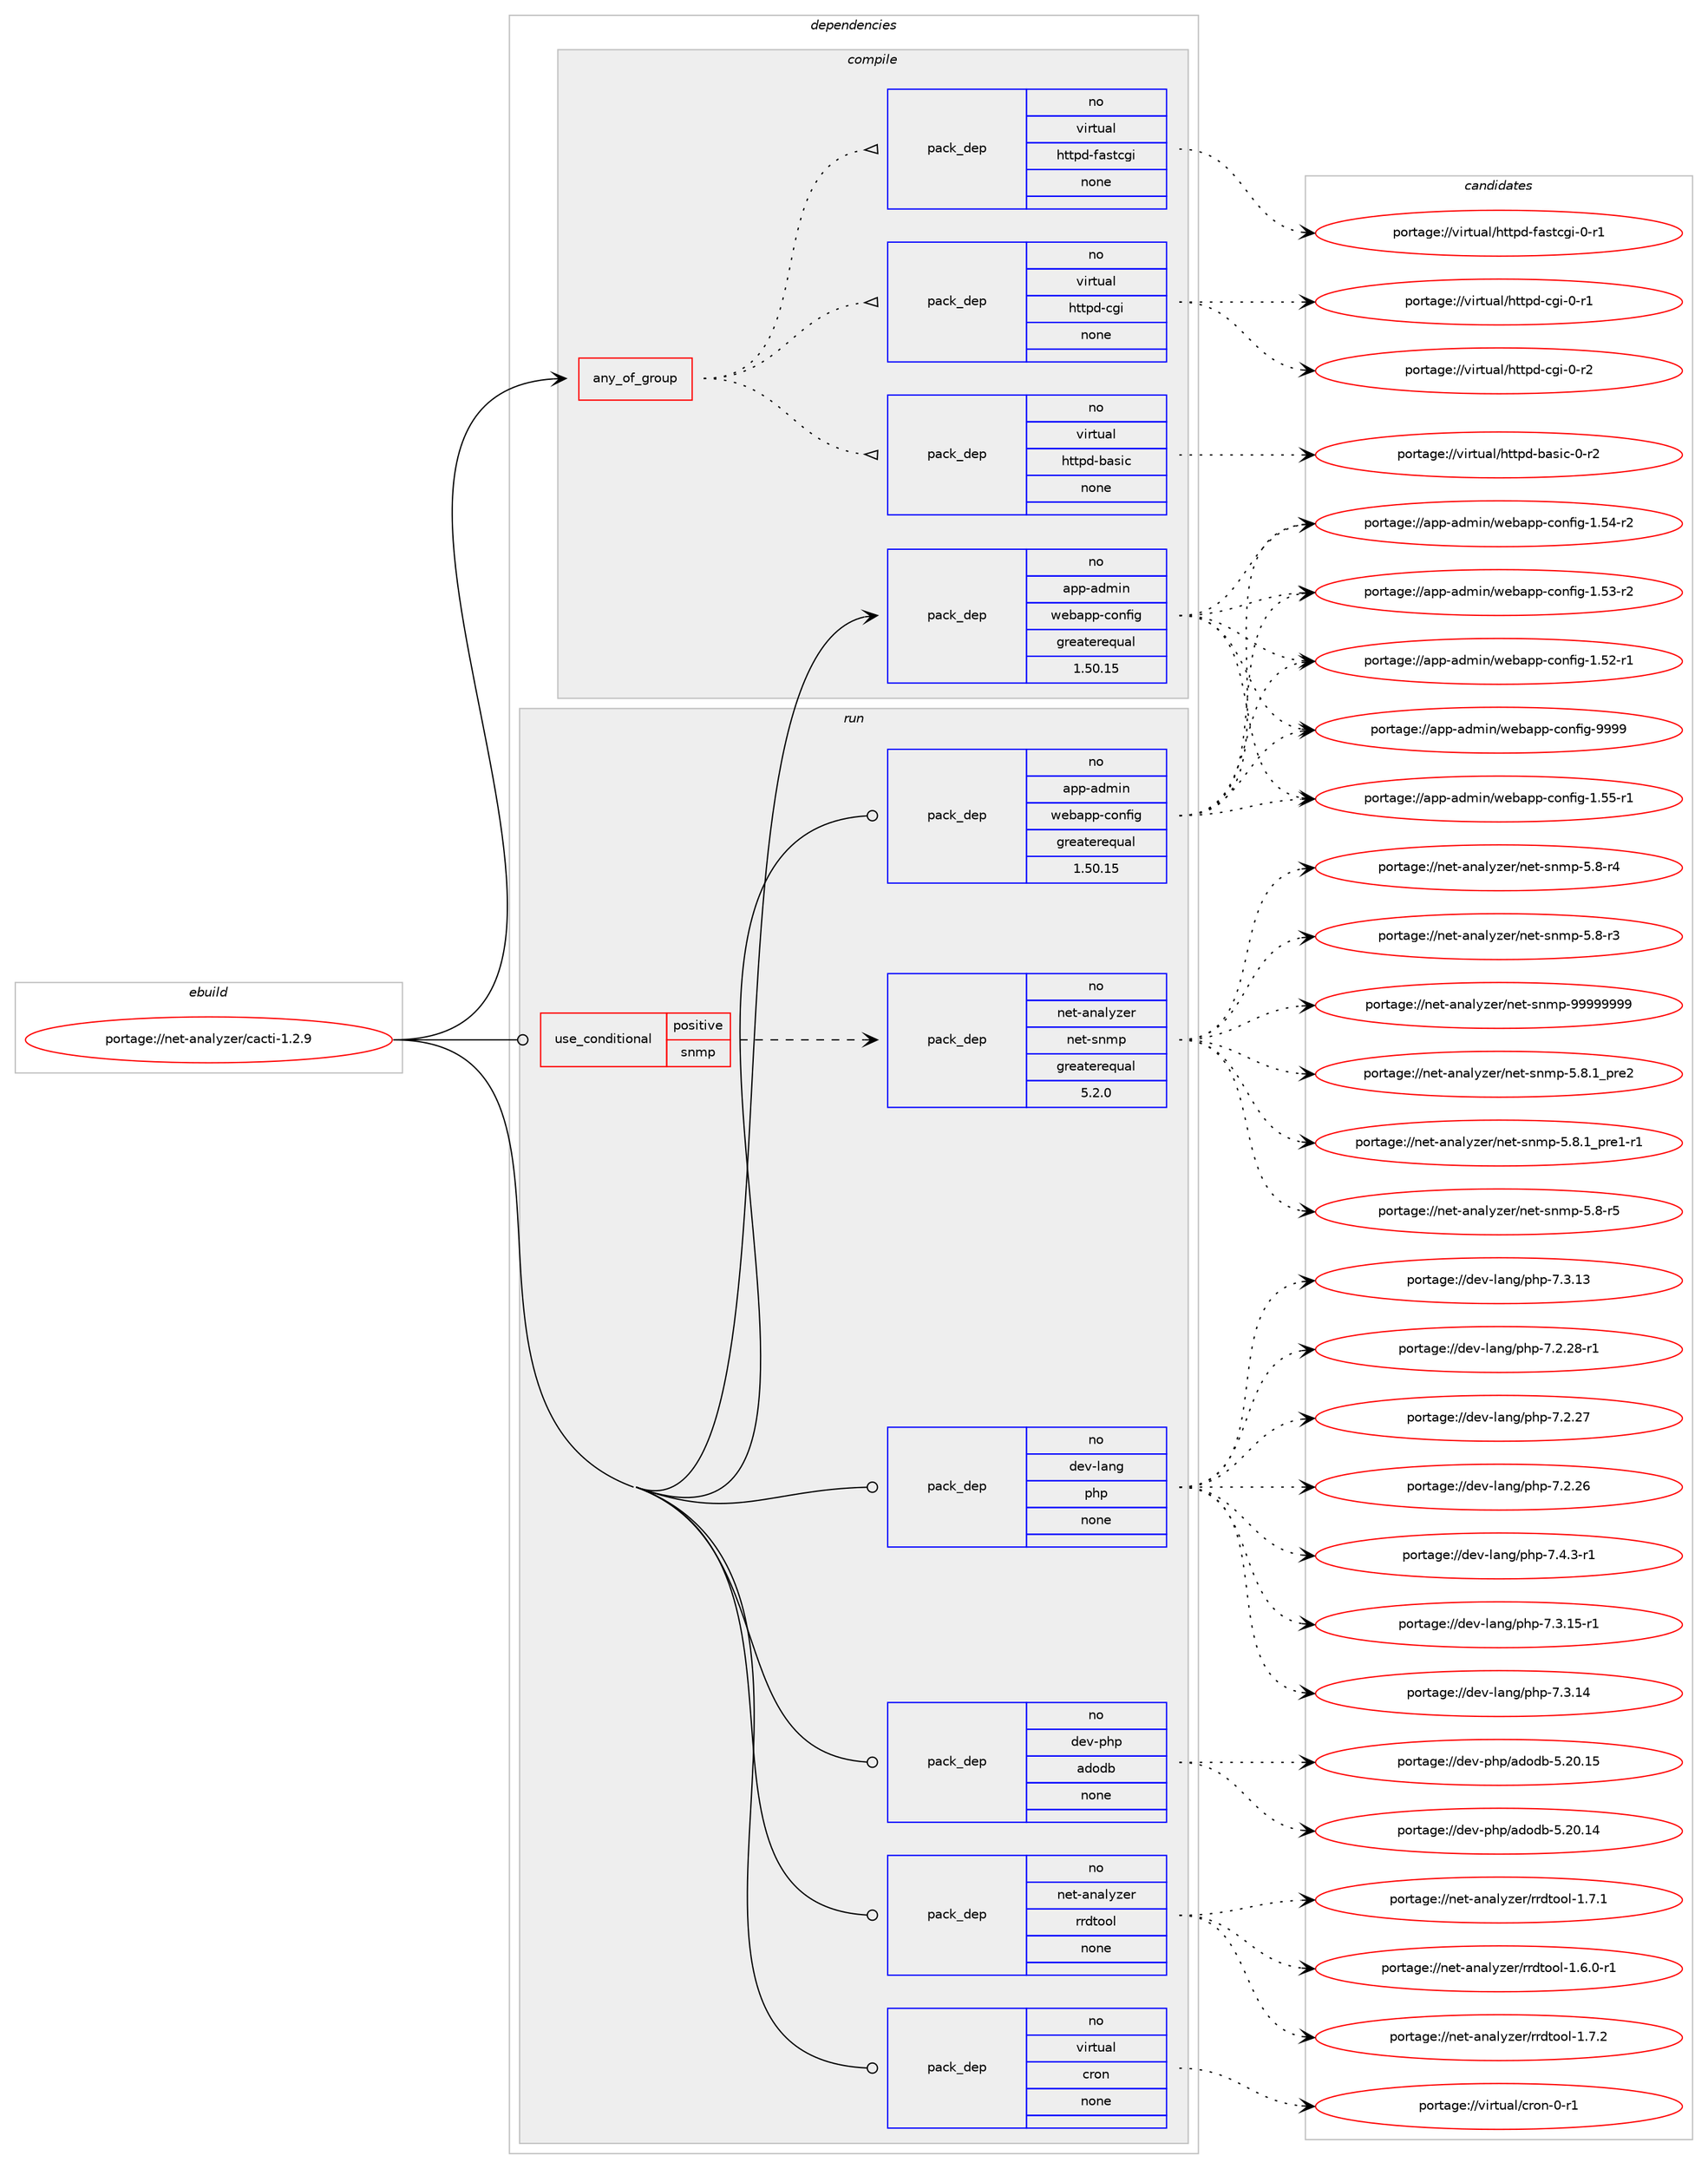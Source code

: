 digraph prolog {

# *************
# Graph options
# *************

newrank=true;
concentrate=true;
compound=true;
graph [rankdir=LR,fontname=Helvetica,fontsize=10,ranksep=1.5];#, ranksep=2.5, nodesep=0.2];
edge  [arrowhead=vee];
node  [fontname=Helvetica,fontsize=10];

# **********
# The ebuild
# **********

subgraph cluster_leftcol {
color=gray;
rank=same;
label=<<i>ebuild</i>>;
id [label="portage://net-analyzer/cacti-1.2.9", color=red, width=4, href="../net-analyzer/cacti-1.2.9.svg"];
}

# ****************
# The dependencies
# ****************

subgraph cluster_midcol {
color=gray;
label=<<i>dependencies</i>>;
subgraph cluster_compile {
fillcolor="#eeeeee";
style=filled;
label=<<i>compile</i>>;
subgraph any403 {
dependency28086 [label=<<TABLE BORDER="0" CELLBORDER="1" CELLSPACING="0" CELLPADDING="4"><TR><TD CELLPADDING="10">any_of_group</TD></TR></TABLE>>, shape=none, color=red];subgraph pack22615 {
dependency28087 [label=<<TABLE BORDER="0" CELLBORDER="1" CELLSPACING="0" CELLPADDING="4" WIDTH="220"><TR><TD ROWSPAN="6" CELLPADDING="30">pack_dep</TD></TR><TR><TD WIDTH="110">no</TD></TR><TR><TD>virtual</TD></TR><TR><TD>httpd-basic</TD></TR><TR><TD>none</TD></TR><TR><TD></TD></TR></TABLE>>, shape=none, color=blue];
}
dependency28086:e -> dependency28087:w [weight=20,style="dotted",arrowhead="oinv"];
subgraph pack22616 {
dependency28088 [label=<<TABLE BORDER="0" CELLBORDER="1" CELLSPACING="0" CELLPADDING="4" WIDTH="220"><TR><TD ROWSPAN="6" CELLPADDING="30">pack_dep</TD></TR><TR><TD WIDTH="110">no</TD></TR><TR><TD>virtual</TD></TR><TR><TD>httpd-cgi</TD></TR><TR><TD>none</TD></TR><TR><TD></TD></TR></TABLE>>, shape=none, color=blue];
}
dependency28086:e -> dependency28088:w [weight=20,style="dotted",arrowhead="oinv"];
subgraph pack22617 {
dependency28089 [label=<<TABLE BORDER="0" CELLBORDER="1" CELLSPACING="0" CELLPADDING="4" WIDTH="220"><TR><TD ROWSPAN="6" CELLPADDING="30">pack_dep</TD></TR><TR><TD WIDTH="110">no</TD></TR><TR><TD>virtual</TD></TR><TR><TD>httpd-fastcgi</TD></TR><TR><TD>none</TD></TR><TR><TD></TD></TR></TABLE>>, shape=none, color=blue];
}
dependency28086:e -> dependency28089:w [weight=20,style="dotted",arrowhead="oinv"];
}
id:e -> dependency28086:w [weight=20,style="solid",arrowhead="vee"];
subgraph pack22618 {
dependency28090 [label=<<TABLE BORDER="0" CELLBORDER="1" CELLSPACING="0" CELLPADDING="4" WIDTH="220"><TR><TD ROWSPAN="6" CELLPADDING="30">pack_dep</TD></TR><TR><TD WIDTH="110">no</TD></TR><TR><TD>app-admin</TD></TR><TR><TD>webapp-config</TD></TR><TR><TD>greaterequal</TD></TR><TR><TD>1.50.15</TD></TR></TABLE>>, shape=none, color=blue];
}
id:e -> dependency28090:w [weight=20,style="solid",arrowhead="vee"];
}
subgraph cluster_compileandrun {
fillcolor="#eeeeee";
style=filled;
label=<<i>compile and run</i>>;
}
subgraph cluster_run {
fillcolor="#eeeeee";
style=filled;
label=<<i>run</i>>;
subgraph cond5056 {
dependency28091 [label=<<TABLE BORDER="0" CELLBORDER="1" CELLSPACING="0" CELLPADDING="4"><TR><TD ROWSPAN="3" CELLPADDING="10">use_conditional</TD></TR><TR><TD>positive</TD></TR><TR><TD>snmp</TD></TR></TABLE>>, shape=none, color=red];
subgraph pack22619 {
dependency28092 [label=<<TABLE BORDER="0" CELLBORDER="1" CELLSPACING="0" CELLPADDING="4" WIDTH="220"><TR><TD ROWSPAN="6" CELLPADDING="30">pack_dep</TD></TR><TR><TD WIDTH="110">no</TD></TR><TR><TD>net-analyzer</TD></TR><TR><TD>net-snmp</TD></TR><TR><TD>greaterequal</TD></TR><TR><TD>5.2.0</TD></TR></TABLE>>, shape=none, color=blue];
}
dependency28091:e -> dependency28092:w [weight=20,style="dashed",arrowhead="vee"];
}
id:e -> dependency28091:w [weight=20,style="solid",arrowhead="odot"];
subgraph pack22620 {
dependency28093 [label=<<TABLE BORDER="0" CELLBORDER="1" CELLSPACING="0" CELLPADDING="4" WIDTH="220"><TR><TD ROWSPAN="6" CELLPADDING="30">pack_dep</TD></TR><TR><TD WIDTH="110">no</TD></TR><TR><TD>app-admin</TD></TR><TR><TD>webapp-config</TD></TR><TR><TD>greaterequal</TD></TR><TR><TD>1.50.15</TD></TR></TABLE>>, shape=none, color=blue];
}
id:e -> dependency28093:w [weight=20,style="solid",arrowhead="odot"];
subgraph pack22621 {
dependency28094 [label=<<TABLE BORDER="0" CELLBORDER="1" CELLSPACING="0" CELLPADDING="4" WIDTH="220"><TR><TD ROWSPAN="6" CELLPADDING="30">pack_dep</TD></TR><TR><TD WIDTH="110">no</TD></TR><TR><TD>dev-lang</TD></TR><TR><TD>php</TD></TR><TR><TD>none</TD></TR><TR><TD></TD></TR></TABLE>>, shape=none, color=blue];
}
id:e -> dependency28094:w [weight=20,style="solid",arrowhead="odot"];
subgraph pack22622 {
dependency28095 [label=<<TABLE BORDER="0" CELLBORDER="1" CELLSPACING="0" CELLPADDING="4" WIDTH="220"><TR><TD ROWSPAN="6" CELLPADDING="30">pack_dep</TD></TR><TR><TD WIDTH="110">no</TD></TR><TR><TD>dev-php</TD></TR><TR><TD>adodb</TD></TR><TR><TD>none</TD></TR><TR><TD></TD></TR></TABLE>>, shape=none, color=blue];
}
id:e -> dependency28095:w [weight=20,style="solid",arrowhead="odot"];
subgraph pack22623 {
dependency28096 [label=<<TABLE BORDER="0" CELLBORDER="1" CELLSPACING="0" CELLPADDING="4" WIDTH="220"><TR><TD ROWSPAN="6" CELLPADDING="30">pack_dep</TD></TR><TR><TD WIDTH="110">no</TD></TR><TR><TD>net-analyzer</TD></TR><TR><TD>rrdtool</TD></TR><TR><TD>none</TD></TR><TR><TD></TD></TR></TABLE>>, shape=none, color=blue];
}
id:e -> dependency28096:w [weight=20,style="solid",arrowhead="odot"];
subgraph pack22624 {
dependency28097 [label=<<TABLE BORDER="0" CELLBORDER="1" CELLSPACING="0" CELLPADDING="4" WIDTH="220"><TR><TD ROWSPAN="6" CELLPADDING="30">pack_dep</TD></TR><TR><TD WIDTH="110">no</TD></TR><TR><TD>virtual</TD></TR><TR><TD>cron</TD></TR><TR><TD>none</TD></TR><TR><TD></TD></TR></TABLE>>, shape=none, color=blue];
}
id:e -> dependency28097:w [weight=20,style="solid",arrowhead="odot"];
}
}

# **************
# The candidates
# **************

subgraph cluster_choices {
rank=same;
color=gray;
label=<<i>candidates</i>>;

subgraph choice22615 {
color=black;
nodesep=1;
choice11810511411611797108471041161161121004598971151059945484511450 [label="portage://virtual/httpd-basic-0-r2", color=red, width=4,href="../virtual/httpd-basic-0-r2.svg"];
dependency28087:e -> choice11810511411611797108471041161161121004598971151059945484511450:w [style=dotted,weight="100"];
}
subgraph choice22616 {
color=black;
nodesep=1;
choice1181051141161179710847104116116112100459910310545484511450 [label="portage://virtual/httpd-cgi-0-r2", color=red, width=4,href="../virtual/httpd-cgi-0-r2.svg"];
choice1181051141161179710847104116116112100459910310545484511449 [label="portage://virtual/httpd-cgi-0-r1", color=red, width=4,href="../virtual/httpd-cgi-0-r1.svg"];
dependency28088:e -> choice1181051141161179710847104116116112100459910310545484511450:w [style=dotted,weight="100"];
dependency28088:e -> choice1181051141161179710847104116116112100459910310545484511449:w [style=dotted,weight="100"];
}
subgraph choice22617 {
color=black;
nodesep=1;
choice118105114116117971084710411611611210045102971151169910310545484511449 [label="portage://virtual/httpd-fastcgi-0-r1", color=red, width=4,href="../virtual/httpd-fastcgi-0-r1.svg"];
dependency28089:e -> choice118105114116117971084710411611611210045102971151169910310545484511449:w [style=dotted,weight="100"];
}
subgraph choice22618 {
color=black;
nodesep=1;
choice97112112459710010910511047119101989711211245991111101021051034557575757 [label="portage://app-admin/webapp-config-9999", color=red, width=4,href="../app-admin/webapp-config-9999.svg"];
choice971121124597100109105110471191019897112112459911111010210510345494653534511449 [label="portage://app-admin/webapp-config-1.55-r1", color=red, width=4,href="../app-admin/webapp-config-1.55-r1.svg"];
choice971121124597100109105110471191019897112112459911111010210510345494653524511450 [label="portage://app-admin/webapp-config-1.54-r2", color=red, width=4,href="../app-admin/webapp-config-1.54-r2.svg"];
choice971121124597100109105110471191019897112112459911111010210510345494653514511450 [label="portage://app-admin/webapp-config-1.53-r2", color=red, width=4,href="../app-admin/webapp-config-1.53-r2.svg"];
choice971121124597100109105110471191019897112112459911111010210510345494653504511449 [label="portage://app-admin/webapp-config-1.52-r1", color=red, width=4,href="../app-admin/webapp-config-1.52-r1.svg"];
dependency28090:e -> choice97112112459710010910511047119101989711211245991111101021051034557575757:w [style=dotted,weight="100"];
dependency28090:e -> choice971121124597100109105110471191019897112112459911111010210510345494653534511449:w [style=dotted,weight="100"];
dependency28090:e -> choice971121124597100109105110471191019897112112459911111010210510345494653524511450:w [style=dotted,weight="100"];
dependency28090:e -> choice971121124597100109105110471191019897112112459911111010210510345494653514511450:w [style=dotted,weight="100"];
dependency28090:e -> choice971121124597100109105110471191019897112112459911111010210510345494653504511449:w [style=dotted,weight="100"];
}
subgraph choice22619 {
color=black;
nodesep=1;
choice1101011164597110971081211221011144711010111645115110109112455757575757575757 [label="portage://net-analyzer/net-snmp-99999999", color=red, width=4,href="../net-analyzer/net-snmp-99999999.svg"];
choice11010111645971109710812112210111447110101116451151101091124553465646499511211410150 [label="portage://net-analyzer/net-snmp-5.8.1_pre2", color=red, width=4,href="../net-analyzer/net-snmp-5.8.1_pre2.svg"];
choice110101116459711097108121122101114471101011164511511010911245534656464995112114101494511449 [label="portage://net-analyzer/net-snmp-5.8.1_pre1-r1", color=red, width=4,href="../net-analyzer/net-snmp-5.8.1_pre1-r1.svg"];
choice1101011164597110971081211221011144711010111645115110109112455346564511453 [label="portage://net-analyzer/net-snmp-5.8-r5", color=red, width=4,href="../net-analyzer/net-snmp-5.8-r5.svg"];
choice1101011164597110971081211221011144711010111645115110109112455346564511452 [label="portage://net-analyzer/net-snmp-5.8-r4", color=red, width=4,href="../net-analyzer/net-snmp-5.8-r4.svg"];
choice1101011164597110971081211221011144711010111645115110109112455346564511451 [label="portage://net-analyzer/net-snmp-5.8-r3", color=red, width=4,href="../net-analyzer/net-snmp-5.8-r3.svg"];
dependency28092:e -> choice1101011164597110971081211221011144711010111645115110109112455757575757575757:w [style=dotted,weight="100"];
dependency28092:e -> choice11010111645971109710812112210111447110101116451151101091124553465646499511211410150:w [style=dotted,weight="100"];
dependency28092:e -> choice110101116459711097108121122101114471101011164511511010911245534656464995112114101494511449:w [style=dotted,weight="100"];
dependency28092:e -> choice1101011164597110971081211221011144711010111645115110109112455346564511453:w [style=dotted,weight="100"];
dependency28092:e -> choice1101011164597110971081211221011144711010111645115110109112455346564511452:w [style=dotted,weight="100"];
dependency28092:e -> choice1101011164597110971081211221011144711010111645115110109112455346564511451:w [style=dotted,weight="100"];
}
subgraph choice22620 {
color=black;
nodesep=1;
choice97112112459710010910511047119101989711211245991111101021051034557575757 [label="portage://app-admin/webapp-config-9999", color=red, width=4,href="../app-admin/webapp-config-9999.svg"];
choice971121124597100109105110471191019897112112459911111010210510345494653534511449 [label="portage://app-admin/webapp-config-1.55-r1", color=red, width=4,href="../app-admin/webapp-config-1.55-r1.svg"];
choice971121124597100109105110471191019897112112459911111010210510345494653524511450 [label="portage://app-admin/webapp-config-1.54-r2", color=red, width=4,href="../app-admin/webapp-config-1.54-r2.svg"];
choice971121124597100109105110471191019897112112459911111010210510345494653514511450 [label="portage://app-admin/webapp-config-1.53-r2", color=red, width=4,href="../app-admin/webapp-config-1.53-r2.svg"];
choice971121124597100109105110471191019897112112459911111010210510345494653504511449 [label="portage://app-admin/webapp-config-1.52-r1", color=red, width=4,href="../app-admin/webapp-config-1.52-r1.svg"];
dependency28093:e -> choice97112112459710010910511047119101989711211245991111101021051034557575757:w [style=dotted,weight="100"];
dependency28093:e -> choice971121124597100109105110471191019897112112459911111010210510345494653534511449:w [style=dotted,weight="100"];
dependency28093:e -> choice971121124597100109105110471191019897112112459911111010210510345494653524511450:w [style=dotted,weight="100"];
dependency28093:e -> choice971121124597100109105110471191019897112112459911111010210510345494653514511450:w [style=dotted,weight="100"];
dependency28093:e -> choice971121124597100109105110471191019897112112459911111010210510345494653504511449:w [style=dotted,weight="100"];
}
subgraph choice22621 {
color=black;
nodesep=1;
choice1001011184510897110103471121041124555465246514511449 [label="portage://dev-lang/php-7.4.3-r1", color=red, width=4,href="../dev-lang/php-7.4.3-r1.svg"];
choice100101118451089711010347112104112455546514649534511449 [label="portage://dev-lang/php-7.3.15-r1", color=red, width=4,href="../dev-lang/php-7.3.15-r1.svg"];
choice10010111845108971101034711210411245554651464952 [label="portage://dev-lang/php-7.3.14", color=red, width=4,href="../dev-lang/php-7.3.14.svg"];
choice10010111845108971101034711210411245554651464951 [label="portage://dev-lang/php-7.3.13", color=red, width=4,href="../dev-lang/php-7.3.13.svg"];
choice100101118451089711010347112104112455546504650564511449 [label="portage://dev-lang/php-7.2.28-r1", color=red, width=4,href="../dev-lang/php-7.2.28-r1.svg"];
choice10010111845108971101034711210411245554650465055 [label="portage://dev-lang/php-7.2.27", color=red, width=4,href="../dev-lang/php-7.2.27.svg"];
choice10010111845108971101034711210411245554650465054 [label="portage://dev-lang/php-7.2.26", color=red, width=4,href="../dev-lang/php-7.2.26.svg"];
dependency28094:e -> choice1001011184510897110103471121041124555465246514511449:w [style=dotted,weight="100"];
dependency28094:e -> choice100101118451089711010347112104112455546514649534511449:w [style=dotted,weight="100"];
dependency28094:e -> choice10010111845108971101034711210411245554651464952:w [style=dotted,weight="100"];
dependency28094:e -> choice10010111845108971101034711210411245554651464951:w [style=dotted,weight="100"];
dependency28094:e -> choice100101118451089711010347112104112455546504650564511449:w [style=dotted,weight="100"];
dependency28094:e -> choice10010111845108971101034711210411245554650465055:w [style=dotted,weight="100"];
dependency28094:e -> choice10010111845108971101034711210411245554650465054:w [style=dotted,weight="100"];
}
subgraph choice22622 {
color=black;
nodesep=1;
choice100101118451121041124797100111100984553465048464953 [label="portage://dev-php/adodb-5.20.15", color=red, width=4,href="../dev-php/adodb-5.20.15.svg"];
choice100101118451121041124797100111100984553465048464952 [label="portage://dev-php/adodb-5.20.14", color=red, width=4,href="../dev-php/adodb-5.20.14.svg"];
dependency28095:e -> choice100101118451121041124797100111100984553465048464953:w [style=dotted,weight="100"];
dependency28095:e -> choice100101118451121041124797100111100984553465048464952:w [style=dotted,weight="100"];
}
subgraph choice22623 {
color=black;
nodesep=1;
choice11010111645971109710812112210111447114114100116111111108454946554650 [label="portage://net-analyzer/rrdtool-1.7.2", color=red, width=4,href="../net-analyzer/rrdtool-1.7.2.svg"];
choice11010111645971109710812112210111447114114100116111111108454946554649 [label="portage://net-analyzer/rrdtool-1.7.1", color=red, width=4,href="../net-analyzer/rrdtool-1.7.1.svg"];
choice110101116459711097108121122101114471141141001161111111084549465446484511449 [label="portage://net-analyzer/rrdtool-1.6.0-r1", color=red, width=4,href="../net-analyzer/rrdtool-1.6.0-r1.svg"];
dependency28096:e -> choice11010111645971109710812112210111447114114100116111111108454946554650:w [style=dotted,weight="100"];
dependency28096:e -> choice11010111645971109710812112210111447114114100116111111108454946554649:w [style=dotted,weight="100"];
dependency28096:e -> choice110101116459711097108121122101114471141141001161111111084549465446484511449:w [style=dotted,weight="100"];
}
subgraph choice22624 {
color=black;
nodesep=1;
choice11810511411611797108479911411111045484511449 [label="portage://virtual/cron-0-r1", color=red, width=4,href="../virtual/cron-0-r1.svg"];
dependency28097:e -> choice11810511411611797108479911411111045484511449:w [style=dotted,weight="100"];
}
}

}
